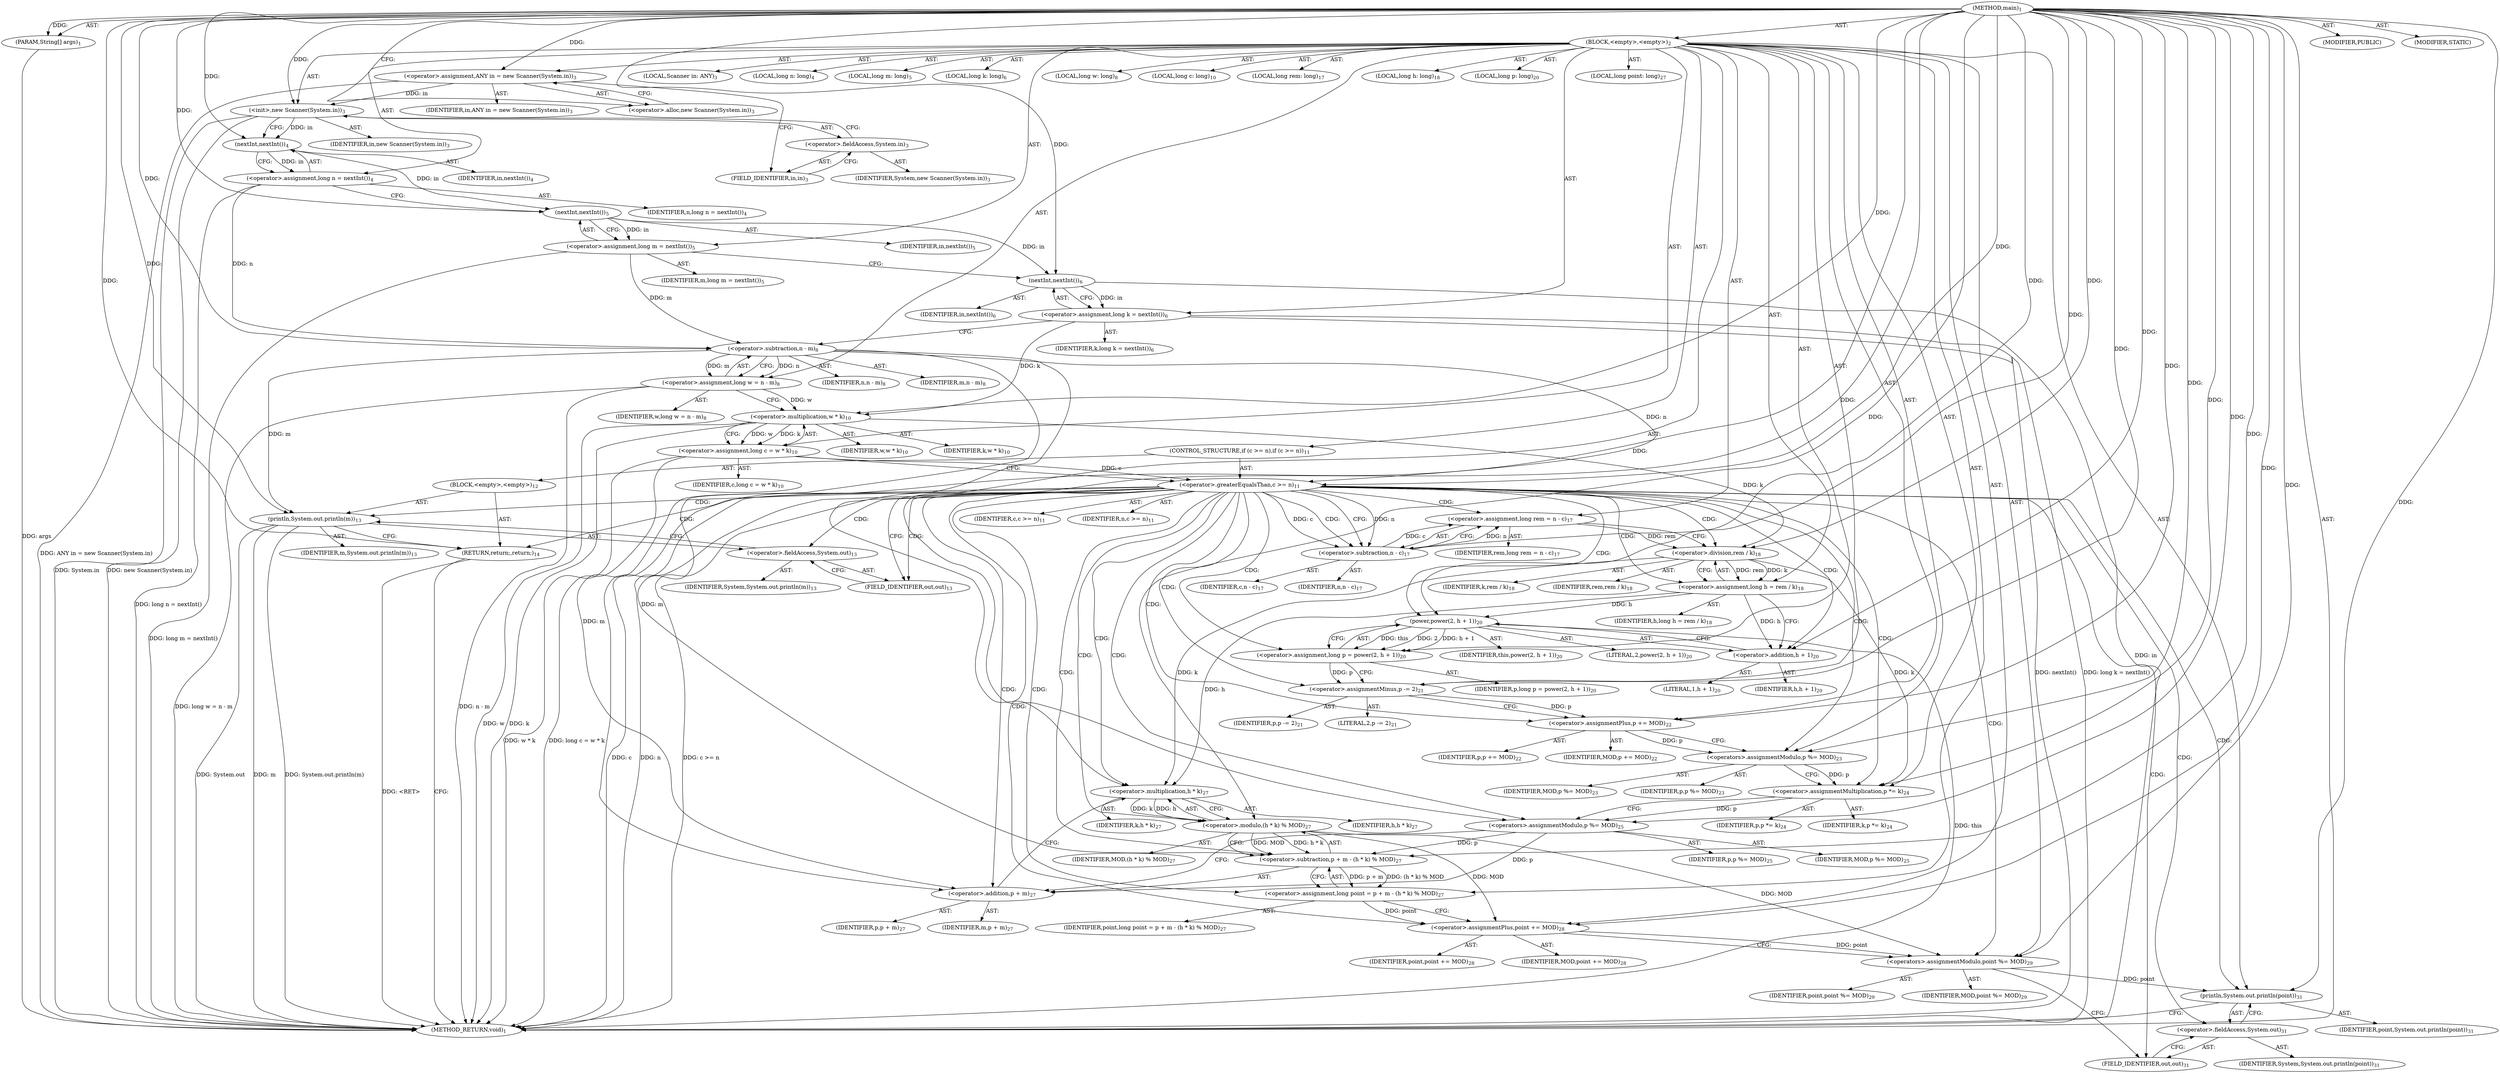 digraph "main" {  
"19" [label = <(METHOD,main)<SUB>1</SUB>> ]
"20" [label = <(PARAM,String[] args)<SUB>1</SUB>> ]
"21" [label = <(BLOCK,&lt;empty&gt;,&lt;empty&gt;)<SUB>2</SUB>> ]
"4" [label = <(LOCAL,Scanner in: ANY)<SUB>3</SUB>> ]
"22" [label = <(&lt;operator&gt;.assignment,ANY in = new Scanner(System.in))<SUB>3</SUB>> ]
"23" [label = <(IDENTIFIER,in,ANY in = new Scanner(System.in))<SUB>3</SUB>> ]
"24" [label = <(&lt;operator&gt;.alloc,new Scanner(System.in))<SUB>3</SUB>> ]
"25" [label = <(&lt;init&gt;,new Scanner(System.in))<SUB>3</SUB>> ]
"3" [label = <(IDENTIFIER,in,new Scanner(System.in))<SUB>3</SUB>> ]
"26" [label = <(&lt;operator&gt;.fieldAccess,System.in)<SUB>3</SUB>> ]
"27" [label = <(IDENTIFIER,System,new Scanner(System.in))<SUB>3</SUB>> ]
"28" [label = <(FIELD_IDENTIFIER,in,in)<SUB>3</SUB>> ]
"29" [label = <(LOCAL,long n: long)<SUB>4</SUB>> ]
"30" [label = <(&lt;operator&gt;.assignment,long n = nextInt())<SUB>4</SUB>> ]
"31" [label = <(IDENTIFIER,n,long n = nextInt())<SUB>4</SUB>> ]
"32" [label = <(nextInt,nextInt())<SUB>4</SUB>> ]
"33" [label = <(IDENTIFIER,in,nextInt())<SUB>4</SUB>> ]
"34" [label = <(LOCAL,long m: long)<SUB>5</SUB>> ]
"35" [label = <(&lt;operator&gt;.assignment,long m = nextInt())<SUB>5</SUB>> ]
"36" [label = <(IDENTIFIER,m,long m = nextInt())<SUB>5</SUB>> ]
"37" [label = <(nextInt,nextInt())<SUB>5</SUB>> ]
"38" [label = <(IDENTIFIER,in,nextInt())<SUB>5</SUB>> ]
"39" [label = <(LOCAL,long k: long)<SUB>6</SUB>> ]
"40" [label = <(&lt;operator&gt;.assignment,long k = nextInt())<SUB>6</SUB>> ]
"41" [label = <(IDENTIFIER,k,long k = nextInt())<SUB>6</SUB>> ]
"42" [label = <(nextInt,nextInt())<SUB>6</SUB>> ]
"43" [label = <(IDENTIFIER,in,nextInt())<SUB>6</SUB>> ]
"44" [label = <(LOCAL,long w: long)<SUB>8</SUB>> ]
"45" [label = <(&lt;operator&gt;.assignment,long w = n - m)<SUB>8</SUB>> ]
"46" [label = <(IDENTIFIER,w,long w = n - m)<SUB>8</SUB>> ]
"47" [label = <(&lt;operator&gt;.subtraction,n - m)<SUB>8</SUB>> ]
"48" [label = <(IDENTIFIER,n,n - m)<SUB>8</SUB>> ]
"49" [label = <(IDENTIFIER,m,n - m)<SUB>8</SUB>> ]
"50" [label = <(LOCAL,long c: long)<SUB>10</SUB>> ]
"51" [label = <(&lt;operator&gt;.assignment,long c = w * k)<SUB>10</SUB>> ]
"52" [label = <(IDENTIFIER,c,long c = w * k)<SUB>10</SUB>> ]
"53" [label = <(&lt;operator&gt;.multiplication,w * k)<SUB>10</SUB>> ]
"54" [label = <(IDENTIFIER,w,w * k)<SUB>10</SUB>> ]
"55" [label = <(IDENTIFIER,k,w * k)<SUB>10</SUB>> ]
"56" [label = <(CONTROL_STRUCTURE,if (c &gt;= n),if (c &gt;= n))<SUB>11</SUB>> ]
"57" [label = <(&lt;operator&gt;.greaterEqualsThan,c &gt;= n)<SUB>11</SUB>> ]
"58" [label = <(IDENTIFIER,c,c &gt;= n)<SUB>11</SUB>> ]
"59" [label = <(IDENTIFIER,n,c &gt;= n)<SUB>11</SUB>> ]
"60" [label = <(BLOCK,&lt;empty&gt;,&lt;empty&gt;)<SUB>12</SUB>> ]
"61" [label = <(println,System.out.println(m))<SUB>13</SUB>> ]
"62" [label = <(&lt;operator&gt;.fieldAccess,System.out)<SUB>13</SUB>> ]
"63" [label = <(IDENTIFIER,System,System.out.println(m))<SUB>13</SUB>> ]
"64" [label = <(FIELD_IDENTIFIER,out,out)<SUB>13</SUB>> ]
"65" [label = <(IDENTIFIER,m,System.out.println(m))<SUB>13</SUB>> ]
"66" [label = <(RETURN,return;,return;)<SUB>14</SUB>> ]
"67" [label = <(LOCAL,long rem: long)<SUB>17</SUB>> ]
"68" [label = <(&lt;operator&gt;.assignment,long rem = n - c)<SUB>17</SUB>> ]
"69" [label = <(IDENTIFIER,rem,long rem = n - c)<SUB>17</SUB>> ]
"70" [label = <(&lt;operator&gt;.subtraction,n - c)<SUB>17</SUB>> ]
"71" [label = <(IDENTIFIER,n,n - c)<SUB>17</SUB>> ]
"72" [label = <(IDENTIFIER,c,n - c)<SUB>17</SUB>> ]
"73" [label = <(LOCAL,long h: long)<SUB>18</SUB>> ]
"74" [label = <(&lt;operator&gt;.assignment,long h = rem / k)<SUB>18</SUB>> ]
"75" [label = <(IDENTIFIER,h,long h = rem / k)<SUB>18</SUB>> ]
"76" [label = <(&lt;operator&gt;.division,rem / k)<SUB>18</SUB>> ]
"77" [label = <(IDENTIFIER,rem,rem / k)<SUB>18</SUB>> ]
"78" [label = <(IDENTIFIER,k,rem / k)<SUB>18</SUB>> ]
"79" [label = <(LOCAL,long p: long)<SUB>20</SUB>> ]
"80" [label = <(&lt;operator&gt;.assignment,long p = power(2, h + 1))<SUB>20</SUB>> ]
"81" [label = <(IDENTIFIER,p,long p = power(2, h + 1))<SUB>20</SUB>> ]
"82" [label = <(power,power(2, h + 1))<SUB>20</SUB>> ]
"83" [label = <(IDENTIFIER,this,power(2, h + 1))<SUB>20</SUB>> ]
"84" [label = <(LITERAL,2,power(2, h + 1))<SUB>20</SUB>> ]
"85" [label = <(&lt;operator&gt;.addition,h + 1)<SUB>20</SUB>> ]
"86" [label = <(IDENTIFIER,h,h + 1)<SUB>20</SUB>> ]
"87" [label = <(LITERAL,1,h + 1)<SUB>20</SUB>> ]
"88" [label = <(&lt;operator&gt;.assignmentMinus,p -= 2)<SUB>21</SUB>> ]
"89" [label = <(IDENTIFIER,p,p -= 2)<SUB>21</SUB>> ]
"90" [label = <(LITERAL,2,p -= 2)<SUB>21</SUB>> ]
"91" [label = <(&lt;operator&gt;.assignmentPlus,p += MOD)<SUB>22</SUB>> ]
"92" [label = <(IDENTIFIER,p,p += MOD)<SUB>22</SUB>> ]
"93" [label = <(IDENTIFIER,MOD,p += MOD)<SUB>22</SUB>> ]
"94" [label = <(&lt;operators&gt;.assignmentModulo,p %= MOD)<SUB>23</SUB>> ]
"95" [label = <(IDENTIFIER,p,p %= MOD)<SUB>23</SUB>> ]
"96" [label = <(IDENTIFIER,MOD,p %= MOD)<SUB>23</SUB>> ]
"97" [label = <(&lt;operator&gt;.assignmentMultiplication,p *= k)<SUB>24</SUB>> ]
"98" [label = <(IDENTIFIER,p,p *= k)<SUB>24</SUB>> ]
"99" [label = <(IDENTIFIER,k,p *= k)<SUB>24</SUB>> ]
"100" [label = <(&lt;operators&gt;.assignmentModulo,p %= MOD)<SUB>25</SUB>> ]
"101" [label = <(IDENTIFIER,p,p %= MOD)<SUB>25</SUB>> ]
"102" [label = <(IDENTIFIER,MOD,p %= MOD)<SUB>25</SUB>> ]
"103" [label = <(LOCAL,long point: long)<SUB>27</SUB>> ]
"104" [label = <(&lt;operator&gt;.assignment,long point = p + m - (h * k) % MOD)<SUB>27</SUB>> ]
"105" [label = <(IDENTIFIER,point,long point = p + m - (h * k) % MOD)<SUB>27</SUB>> ]
"106" [label = <(&lt;operator&gt;.subtraction,p + m - (h * k) % MOD)<SUB>27</SUB>> ]
"107" [label = <(&lt;operator&gt;.addition,p + m)<SUB>27</SUB>> ]
"108" [label = <(IDENTIFIER,p,p + m)<SUB>27</SUB>> ]
"109" [label = <(IDENTIFIER,m,p + m)<SUB>27</SUB>> ]
"110" [label = <(&lt;operator&gt;.modulo,(h * k) % MOD)<SUB>27</SUB>> ]
"111" [label = <(&lt;operator&gt;.multiplication,h * k)<SUB>27</SUB>> ]
"112" [label = <(IDENTIFIER,h,h * k)<SUB>27</SUB>> ]
"113" [label = <(IDENTIFIER,k,h * k)<SUB>27</SUB>> ]
"114" [label = <(IDENTIFIER,MOD,(h * k) % MOD)<SUB>27</SUB>> ]
"115" [label = <(&lt;operator&gt;.assignmentPlus,point += MOD)<SUB>28</SUB>> ]
"116" [label = <(IDENTIFIER,point,point += MOD)<SUB>28</SUB>> ]
"117" [label = <(IDENTIFIER,MOD,point += MOD)<SUB>28</SUB>> ]
"118" [label = <(&lt;operators&gt;.assignmentModulo,point %= MOD)<SUB>29</SUB>> ]
"119" [label = <(IDENTIFIER,point,point %= MOD)<SUB>29</SUB>> ]
"120" [label = <(IDENTIFIER,MOD,point %= MOD)<SUB>29</SUB>> ]
"121" [label = <(println,System.out.println(point))<SUB>31</SUB>> ]
"122" [label = <(&lt;operator&gt;.fieldAccess,System.out)<SUB>31</SUB>> ]
"123" [label = <(IDENTIFIER,System,System.out.println(point))<SUB>31</SUB>> ]
"124" [label = <(FIELD_IDENTIFIER,out,out)<SUB>31</SUB>> ]
"125" [label = <(IDENTIFIER,point,System.out.println(point))<SUB>31</SUB>> ]
"126" [label = <(MODIFIER,PUBLIC)> ]
"127" [label = <(MODIFIER,STATIC)> ]
"128" [label = <(METHOD_RETURN,void)<SUB>1</SUB>> ]
  "19" -> "20"  [ label = "AST: "] 
  "19" -> "21"  [ label = "AST: "] 
  "19" -> "126"  [ label = "AST: "] 
  "19" -> "127"  [ label = "AST: "] 
  "19" -> "128"  [ label = "AST: "] 
  "21" -> "4"  [ label = "AST: "] 
  "21" -> "22"  [ label = "AST: "] 
  "21" -> "25"  [ label = "AST: "] 
  "21" -> "29"  [ label = "AST: "] 
  "21" -> "30"  [ label = "AST: "] 
  "21" -> "34"  [ label = "AST: "] 
  "21" -> "35"  [ label = "AST: "] 
  "21" -> "39"  [ label = "AST: "] 
  "21" -> "40"  [ label = "AST: "] 
  "21" -> "44"  [ label = "AST: "] 
  "21" -> "45"  [ label = "AST: "] 
  "21" -> "50"  [ label = "AST: "] 
  "21" -> "51"  [ label = "AST: "] 
  "21" -> "56"  [ label = "AST: "] 
  "21" -> "67"  [ label = "AST: "] 
  "21" -> "68"  [ label = "AST: "] 
  "21" -> "73"  [ label = "AST: "] 
  "21" -> "74"  [ label = "AST: "] 
  "21" -> "79"  [ label = "AST: "] 
  "21" -> "80"  [ label = "AST: "] 
  "21" -> "88"  [ label = "AST: "] 
  "21" -> "91"  [ label = "AST: "] 
  "21" -> "94"  [ label = "AST: "] 
  "21" -> "97"  [ label = "AST: "] 
  "21" -> "100"  [ label = "AST: "] 
  "21" -> "103"  [ label = "AST: "] 
  "21" -> "104"  [ label = "AST: "] 
  "21" -> "115"  [ label = "AST: "] 
  "21" -> "118"  [ label = "AST: "] 
  "21" -> "121"  [ label = "AST: "] 
  "22" -> "23"  [ label = "AST: "] 
  "22" -> "24"  [ label = "AST: "] 
  "25" -> "3"  [ label = "AST: "] 
  "25" -> "26"  [ label = "AST: "] 
  "26" -> "27"  [ label = "AST: "] 
  "26" -> "28"  [ label = "AST: "] 
  "30" -> "31"  [ label = "AST: "] 
  "30" -> "32"  [ label = "AST: "] 
  "32" -> "33"  [ label = "AST: "] 
  "35" -> "36"  [ label = "AST: "] 
  "35" -> "37"  [ label = "AST: "] 
  "37" -> "38"  [ label = "AST: "] 
  "40" -> "41"  [ label = "AST: "] 
  "40" -> "42"  [ label = "AST: "] 
  "42" -> "43"  [ label = "AST: "] 
  "45" -> "46"  [ label = "AST: "] 
  "45" -> "47"  [ label = "AST: "] 
  "47" -> "48"  [ label = "AST: "] 
  "47" -> "49"  [ label = "AST: "] 
  "51" -> "52"  [ label = "AST: "] 
  "51" -> "53"  [ label = "AST: "] 
  "53" -> "54"  [ label = "AST: "] 
  "53" -> "55"  [ label = "AST: "] 
  "56" -> "57"  [ label = "AST: "] 
  "56" -> "60"  [ label = "AST: "] 
  "57" -> "58"  [ label = "AST: "] 
  "57" -> "59"  [ label = "AST: "] 
  "60" -> "61"  [ label = "AST: "] 
  "60" -> "66"  [ label = "AST: "] 
  "61" -> "62"  [ label = "AST: "] 
  "61" -> "65"  [ label = "AST: "] 
  "62" -> "63"  [ label = "AST: "] 
  "62" -> "64"  [ label = "AST: "] 
  "68" -> "69"  [ label = "AST: "] 
  "68" -> "70"  [ label = "AST: "] 
  "70" -> "71"  [ label = "AST: "] 
  "70" -> "72"  [ label = "AST: "] 
  "74" -> "75"  [ label = "AST: "] 
  "74" -> "76"  [ label = "AST: "] 
  "76" -> "77"  [ label = "AST: "] 
  "76" -> "78"  [ label = "AST: "] 
  "80" -> "81"  [ label = "AST: "] 
  "80" -> "82"  [ label = "AST: "] 
  "82" -> "83"  [ label = "AST: "] 
  "82" -> "84"  [ label = "AST: "] 
  "82" -> "85"  [ label = "AST: "] 
  "85" -> "86"  [ label = "AST: "] 
  "85" -> "87"  [ label = "AST: "] 
  "88" -> "89"  [ label = "AST: "] 
  "88" -> "90"  [ label = "AST: "] 
  "91" -> "92"  [ label = "AST: "] 
  "91" -> "93"  [ label = "AST: "] 
  "94" -> "95"  [ label = "AST: "] 
  "94" -> "96"  [ label = "AST: "] 
  "97" -> "98"  [ label = "AST: "] 
  "97" -> "99"  [ label = "AST: "] 
  "100" -> "101"  [ label = "AST: "] 
  "100" -> "102"  [ label = "AST: "] 
  "104" -> "105"  [ label = "AST: "] 
  "104" -> "106"  [ label = "AST: "] 
  "106" -> "107"  [ label = "AST: "] 
  "106" -> "110"  [ label = "AST: "] 
  "107" -> "108"  [ label = "AST: "] 
  "107" -> "109"  [ label = "AST: "] 
  "110" -> "111"  [ label = "AST: "] 
  "110" -> "114"  [ label = "AST: "] 
  "111" -> "112"  [ label = "AST: "] 
  "111" -> "113"  [ label = "AST: "] 
  "115" -> "116"  [ label = "AST: "] 
  "115" -> "117"  [ label = "AST: "] 
  "118" -> "119"  [ label = "AST: "] 
  "118" -> "120"  [ label = "AST: "] 
  "121" -> "122"  [ label = "AST: "] 
  "121" -> "125"  [ label = "AST: "] 
  "122" -> "123"  [ label = "AST: "] 
  "122" -> "124"  [ label = "AST: "] 
  "22" -> "28"  [ label = "CFG: "] 
  "25" -> "32"  [ label = "CFG: "] 
  "30" -> "37"  [ label = "CFG: "] 
  "35" -> "42"  [ label = "CFG: "] 
  "40" -> "47"  [ label = "CFG: "] 
  "45" -> "53"  [ label = "CFG: "] 
  "51" -> "57"  [ label = "CFG: "] 
  "68" -> "76"  [ label = "CFG: "] 
  "74" -> "85"  [ label = "CFG: "] 
  "80" -> "88"  [ label = "CFG: "] 
  "88" -> "91"  [ label = "CFG: "] 
  "91" -> "94"  [ label = "CFG: "] 
  "94" -> "97"  [ label = "CFG: "] 
  "97" -> "100"  [ label = "CFG: "] 
  "100" -> "107"  [ label = "CFG: "] 
  "104" -> "115"  [ label = "CFG: "] 
  "115" -> "118"  [ label = "CFG: "] 
  "118" -> "124"  [ label = "CFG: "] 
  "121" -> "128"  [ label = "CFG: "] 
  "24" -> "22"  [ label = "CFG: "] 
  "26" -> "25"  [ label = "CFG: "] 
  "32" -> "30"  [ label = "CFG: "] 
  "37" -> "35"  [ label = "CFG: "] 
  "42" -> "40"  [ label = "CFG: "] 
  "47" -> "45"  [ label = "CFG: "] 
  "53" -> "51"  [ label = "CFG: "] 
  "57" -> "64"  [ label = "CFG: "] 
  "57" -> "70"  [ label = "CFG: "] 
  "70" -> "68"  [ label = "CFG: "] 
  "76" -> "74"  [ label = "CFG: "] 
  "82" -> "80"  [ label = "CFG: "] 
  "106" -> "104"  [ label = "CFG: "] 
  "122" -> "121"  [ label = "CFG: "] 
  "28" -> "26"  [ label = "CFG: "] 
  "61" -> "66"  [ label = "CFG: "] 
  "66" -> "128"  [ label = "CFG: "] 
  "85" -> "82"  [ label = "CFG: "] 
  "107" -> "111"  [ label = "CFG: "] 
  "110" -> "106"  [ label = "CFG: "] 
  "124" -> "122"  [ label = "CFG: "] 
  "62" -> "61"  [ label = "CFG: "] 
  "111" -> "110"  [ label = "CFG: "] 
  "64" -> "62"  [ label = "CFG: "] 
  "19" -> "24"  [ label = "CFG: "] 
  "66" -> "128"  [ label = "DDG: &lt;RET&gt;"] 
  "20" -> "128"  [ label = "DDG: args"] 
  "22" -> "128"  [ label = "DDG: ANY in = new Scanner(System.in)"] 
  "25" -> "128"  [ label = "DDG: System.in"] 
  "25" -> "128"  [ label = "DDG: new Scanner(System.in)"] 
  "30" -> "128"  [ label = "DDG: long n = nextInt()"] 
  "35" -> "128"  [ label = "DDG: long m = nextInt()"] 
  "42" -> "128"  [ label = "DDG: in"] 
  "40" -> "128"  [ label = "DDG: nextInt()"] 
  "40" -> "128"  [ label = "DDG: long k = nextInt()"] 
  "45" -> "128"  [ label = "DDG: n - m"] 
  "45" -> "128"  [ label = "DDG: long w = n - m"] 
  "53" -> "128"  [ label = "DDG: w"] 
  "53" -> "128"  [ label = "DDG: k"] 
  "51" -> "128"  [ label = "DDG: w * k"] 
  "51" -> "128"  [ label = "DDG: long c = w * k"] 
  "57" -> "128"  [ label = "DDG: c"] 
  "57" -> "128"  [ label = "DDG: n"] 
  "57" -> "128"  [ label = "DDG: c &gt;= n"] 
  "61" -> "128"  [ label = "DDG: System.out"] 
  "61" -> "128"  [ label = "DDG: m"] 
  "61" -> "128"  [ label = "DDG: System.out.println(m)"] 
  "82" -> "128"  [ label = "DDG: this"] 
  "19" -> "20"  [ label = "DDG: "] 
  "19" -> "22"  [ label = "DDG: "] 
  "32" -> "30"  [ label = "DDG: in"] 
  "37" -> "35"  [ label = "DDG: in"] 
  "42" -> "40"  [ label = "DDG: in"] 
  "47" -> "45"  [ label = "DDG: n"] 
  "47" -> "45"  [ label = "DDG: m"] 
  "53" -> "51"  [ label = "DDG: w"] 
  "53" -> "51"  [ label = "DDG: k"] 
  "70" -> "68"  [ label = "DDG: n"] 
  "70" -> "68"  [ label = "DDG: c"] 
  "76" -> "74"  [ label = "DDG: rem"] 
  "76" -> "74"  [ label = "DDG: k"] 
  "82" -> "80"  [ label = "DDG: this"] 
  "82" -> "80"  [ label = "DDG: 2"] 
  "82" -> "80"  [ label = "DDG: h + 1"] 
  "19" -> "88"  [ label = "DDG: "] 
  "19" -> "91"  [ label = "DDG: "] 
  "19" -> "94"  [ label = "DDG: "] 
  "76" -> "97"  [ label = "DDG: k"] 
  "19" -> "97"  [ label = "DDG: "] 
  "19" -> "100"  [ label = "DDG: "] 
  "106" -> "104"  [ label = "DDG: p + m"] 
  "106" -> "104"  [ label = "DDG: (h * k) % MOD"] 
  "110" -> "115"  [ label = "DDG: MOD"] 
  "19" -> "115"  [ label = "DDG: "] 
  "19" -> "118"  [ label = "DDG: "] 
  "110" -> "118"  [ label = "DDG: MOD"] 
  "22" -> "25"  [ label = "DDG: in"] 
  "19" -> "25"  [ label = "DDG: "] 
  "80" -> "88"  [ label = "DDG: p"] 
  "88" -> "91"  [ label = "DDG: p"] 
  "91" -> "94"  [ label = "DDG: p"] 
  "94" -> "97"  [ label = "DDG: p"] 
  "97" -> "100"  [ label = "DDG: p"] 
  "104" -> "115"  [ label = "DDG: point"] 
  "115" -> "118"  [ label = "DDG: point"] 
  "118" -> "121"  [ label = "DDG: point"] 
  "19" -> "121"  [ label = "DDG: "] 
  "25" -> "32"  [ label = "DDG: in"] 
  "19" -> "32"  [ label = "DDG: "] 
  "32" -> "37"  [ label = "DDG: in"] 
  "19" -> "37"  [ label = "DDG: "] 
  "37" -> "42"  [ label = "DDG: in"] 
  "19" -> "42"  [ label = "DDG: "] 
  "30" -> "47"  [ label = "DDG: n"] 
  "19" -> "47"  [ label = "DDG: "] 
  "35" -> "47"  [ label = "DDG: m"] 
  "45" -> "53"  [ label = "DDG: w"] 
  "19" -> "53"  [ label = "DDG: "] 
  "40" -> "53"  [ label = "DDG: k"] 
  "51" -> "57"  [ label = "DDG: c"] 
  "19" -> "57"  [ label = "DDG: "] 
  "47" -> "57"  [ label = "DDG: n"] 
  "19" -> "66"  [ label = "DDG: "] 
  "57" -> "70"  [ label = "DDG: n"] 
  "19" -> "70"  [ label = "DDG: "] 
  "57" -> "70"  [ label = "DDG: c"] 
  "68" -> "76"  [ label = "DDG: rem"] 
  "19" -> "76"  [ label = "DDG: "] 
  "53" -> "76"  [ label = "DDG: k"] 
  "19" -> "82"  [ label = "DDG: "] 
  "74" -> "82"  [ label = "DDG: h"] 
  "100" -> "106"  [ label = "DDG: p"] 
  "19" -> "106"  [ label = "DDG: "] 
  "47" -> "106"  [ label = "DDG: m"] 
  "110" -> "106"  [ label = "DDG: h * k"] 
  "110" -> "106"  [ label = "DDG: MOD"] 
  "47" -> "61"  [ label = "DDG: m"] 
  "19" -> "61"  [ label = "DDG: "] 
  "74" -> "85"  [ label = "DDG: h"] 
  "19" -> "85"  [ label = "DDG: "] 
  "100" -> "107"  [ label = "DDG: p"] 
  "19" -> "107"  [ label = "DDG: "] 
  "47" -> "107"  [ label = "DDG: m"] 
  "111" -> "110"  [ label = "DDG: h"] 
  "111" -> "110"  [ label = "DDG: k"] 
  "19" -> "110"  [ label = "DDG: "] 
  "19" -> "111"  [ label = "DDG: "] 
  "74" -> "111"  [ label = "DDG: h"] 
  "76" -> "111"  [ label = "DDG: k"] 
  "57" -> "107"  [ label = "CDG: "] 
  "57" -> "94"  [ label = "CDG: "] 
  "57" -> "115"  [ label = "CDG: "] 
  "57" -> "68"  [ label = "CDG: "] 
  "57" -> "64"  [ label = "CDG: "] 
  "57" -> "66"  [ label = "CDG: "] 
  "57" -> "122"  [ label = "CDG: "] 
  "57" -> "85"  [ label = "CDG: "] 
  "57" -> "104"  [ label = "CDG: "] 
  "57" -> "74"  [ label = "CDG: "] 
  "57" -> "121"  [ label = "CDG: "] 
  "57" -> "106"  [ label = "CDG: "] 
  "57" -> "76"  [ label = "CDG: "] 
  "57" -> "97"  [ label = "CDG: "] 
  "57" -> "91"  [ label = "CDG: "] 
  "57" -> "82"  [ label = "CDG: "] 
  "57" -> "80"  [ label = "CDG: "] 
  "57" -> "61"  [ label = "CDG: "] 
  "57" -> "118"  [ label = "CDG: "] 
  "57" -> "100"  [ label = "CDG: "] 
  "57" -> "88"  [ label = "CDG: "] 
  "57" -> "70"  [ label = "CDG: "] 
  "57" -> "110"  [ label = "CDG: "] 
  "57" -> "124"  [ label = "CDG: "] 
  "57" -> "111"  [ label = "CDG: "] 
  "57" -> "62"  [ label = "CDG: "] 
}
